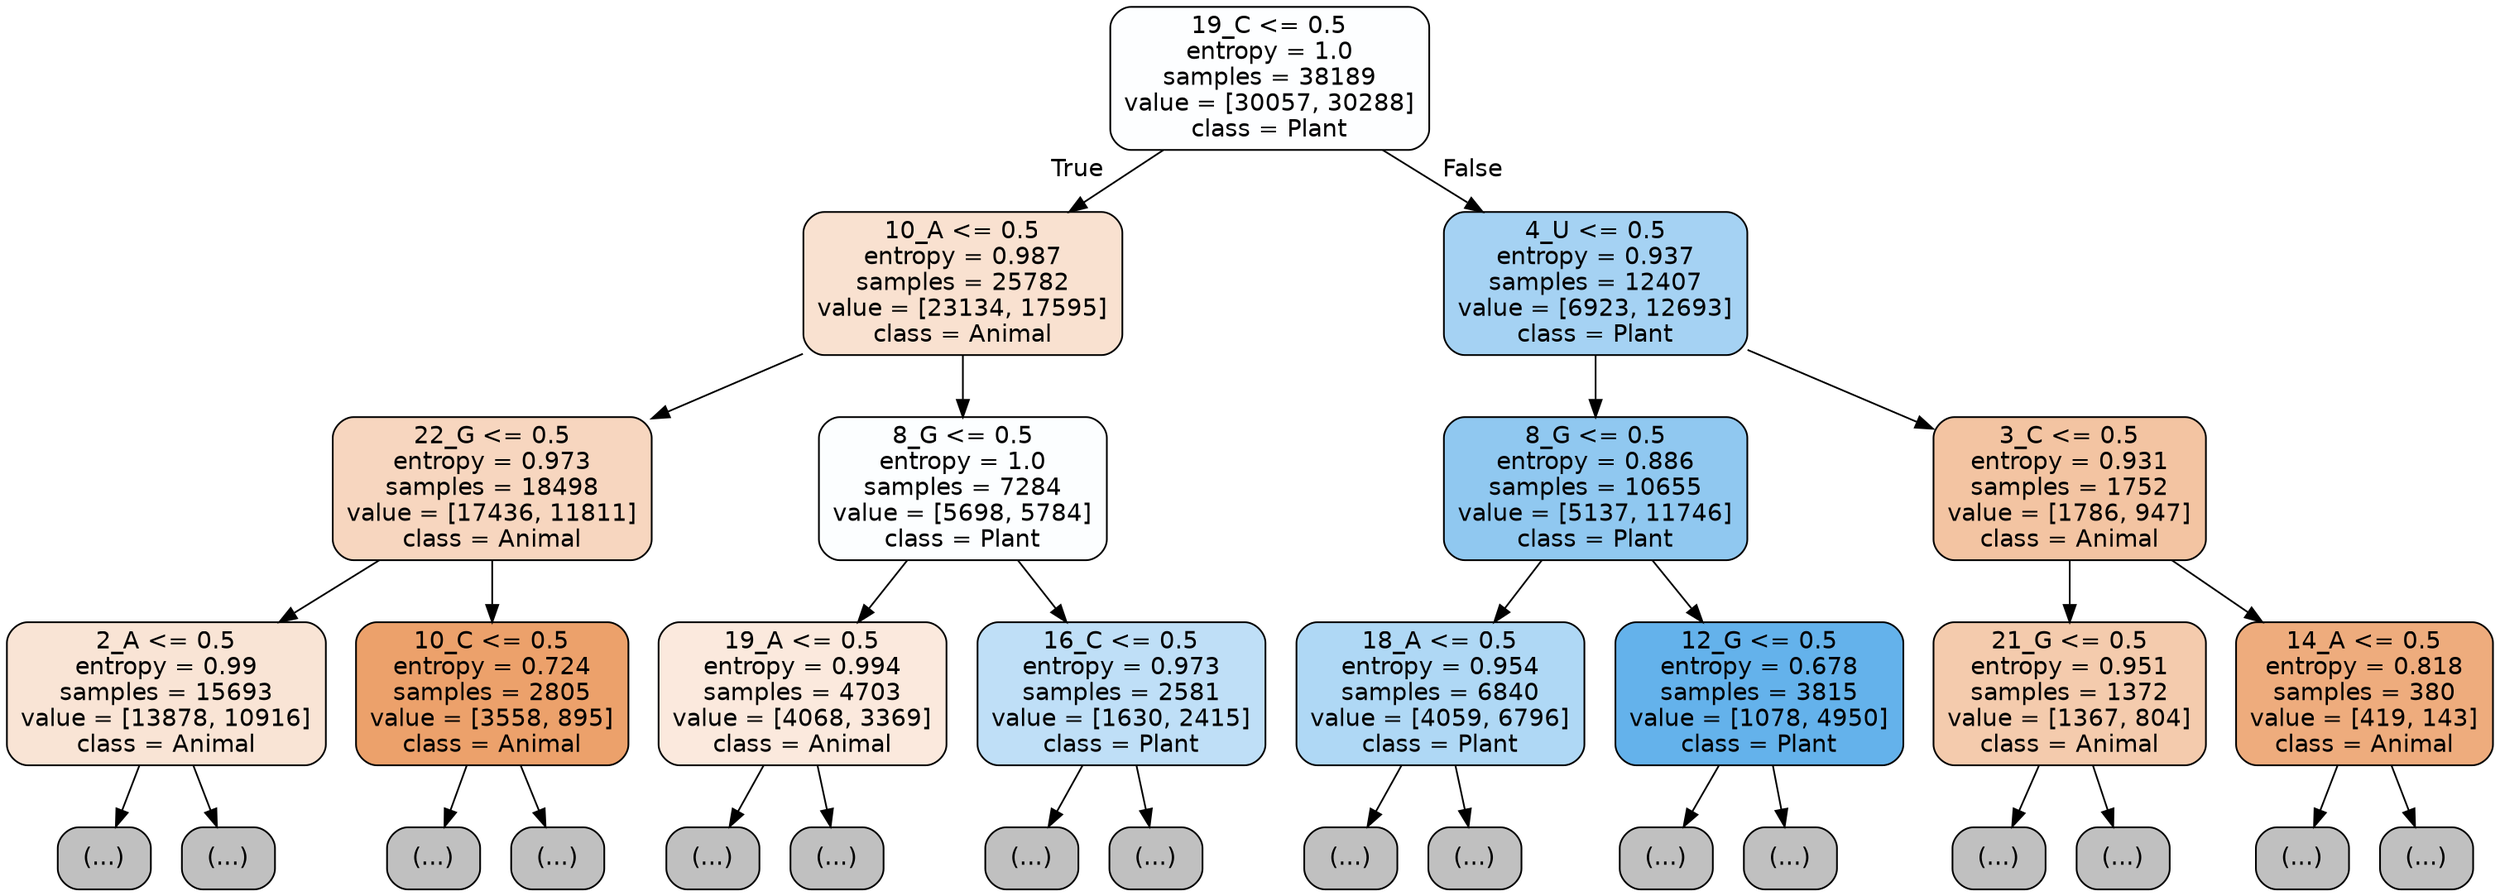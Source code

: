 digraph Tree {
node [shape=box, style="filled, rounded", color="black", fontname="helvetica"] ;
edge [fontname="helvetica"] ;
0 [label="19_C <= 0.5\nentropy = 1.0\nsamples = 38189\nvalue = [30057, 30288]\nclass = Plant", fillcolor="#fdfeff"] ;
1 [label="10_A <= 0.5\nentropy = 0.987\nsamples = 25782\nvalue = [23134, 17595]\nclass = Animal", fillcolor="#f9e1d0"] ;
0 -> 1 [labeldistance=2.5, labelangle=45, headlabel="True"] ;
2 [label="22_G <= 0.5\nentropy = 0.973\nsamples = 18498\nvalue = [17436, 11811]\nclass = Animal", fillcolor="#f7d6bf"] ;
1 -> 2 ;
3 [label="2_A <= 0.5\nentropy = 0.99\nsamples = 15693\nvalue = [13878, 10916]\nclass = Animal", fillcolor="#f9e4d5"] ;
2 -> 3 ;
4 [label="(...)", fillcolor="#C0C0C0"] ;
3 -> 4 ;
6297 [label="(...)", fillcolor="#C0C0C0"] ;
3 -> 6297 ;
8342 [label="10_C <= 0.5\nentropy = 0.724\nsamples = 2805\nvalue = [3558, 895]\nclass = Animal", fillcolor="#eca16b"] ;
2 -> 8342 ;
8343 [label="(...)", fillcolor="#C0C0C0"] ;
8342 -> 8343 ;
9200 [label="(...)", fillcolor="#C0C0C0"] ;
8342 -> 9200 ;
9535 [label="8_G <= 0.5\nentropy = 1.0\nsamples = 7284\nvalue = [5698, 5784]\nclass = Plant", fillcolor="#fcfeff"] ;
1 -> 9535 ;
9536 [label="19_A <= 0.5\nentropy = 0.994\nsamples = 4703\nvalue = [4068, 3369]\nclass = Animal", fillcolor="#fbe9dd"] ;
9535 -> 9536 ;
9537 [label="(...)", fillcolor="#C0C0C0"] ;
9536 -> 9537 ;
11090 [label="(...)", fillcolor="#C0C0C0"] ;
9536 -> 11090 ;
11765 [label="16_C <= 0.5\nentropy = 0.973\nsamples = 2581\nvalue = [1630, 2415]\nclass = Plant", fillcolor="#bfdff7"] ;
9535 -> 11765 ;
11766 [label="(...)", fillcolor="#C0C0C0"] ;
11765 -> 11766 ;
12497 [label="(...)", fillcolor="#C0C0C0"] ;
11765 -> 12497 ;
12698 [label="4_U <= 0.5\nentropy = 0.937\nsamples = 12407\nvalue = [6923, 12693]\nclass = Plant", fillcolor="#a5d2f3"] ;
0 -> 12698 [labeldistance=2.5, labelangle=-45, headlabel="False"] ;
12699 [label="8_G <= 0.5\nentropy = 0.886\nsamples = 10655\nvalue = [5137, 11746]\nclass = Plant", fillcolor="#90c8f0"] ;
12698 -> 12699 ;
12700 [label="18_A <= 0.5\nentropy = 0.954\nsamples = 6840\nvalue = [4059, 6796]\nclass = Plant", fillcolor="#afd8f5"] ;
12699 -> 12700 ;
12701 [label="(...)", fillcolor="#C0C0C0"] ;
12700 -> 12701 ;
14660 [label="(...)", fillcolor="#C0C0C0"] ;
12700 -> 14660 ;
15241 [label="12_G <= 0.5\nentropy = 0.678\nsamples = 3815\nvalue = [1078, 4950]\nclass = Plant", fillcolor="#64b2eb"] ;
12699 -> 15241 ;
15242 [label="(...)", fillcolor="#C0C0C0"] ;
15241 -> 15242 ;
15799 [label="(...)", fillcolor="#C0C0C0"] ;
15241 -> 15799 ;
16034 [label="3_C <= 0.5\nentropy = 0.931\nsamples = 1752\nvalue = [1786, 947]\nclass = Animal", fillcolor="#f3c4a2"] ;
12698 -> 16034 ;
16035 [label="21_G <= 0.5\nentropy = 0.951\nsamples = 1372\nvalue = [1367, 804]\nclass = Animal", fillcolor="#f4cbad"] ;
16034 -> 16035 ;
16036 [label="(...)", fillcolor="#C0C0C0"] ;
16035 -> 16036 ;
16589 [label="(...)", fillcolor="#C0C0C0"] ;
16035 -> 16589 ;
16754 [label="14_A <= 0.5\nentropy = 0.818\nsamples = 380\nvalue = [419, 143]\nclass = Animal", fillcolor="#eeac7d"] ;
16034 -> 16754 ;
16755 [label="(...)", fillcolor="#C0C0C0"] ;
16754 -> 16755 ;
16944 [label="(...)", fillcolor="#C0C0C0"] ;
16754 -> 16944 ;
}